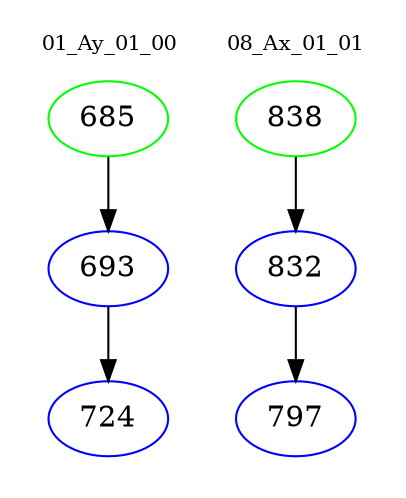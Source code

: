 digraph{
subgraph cluster_0 {
color = white
label = "01_Ay_01_00";
fontsize=10;
T0_685 [label="685", color="green"]
T0_685 -> T0_693 [color="black"]
T0_693 [label="693", color="blue"]
T0_693 -> T0_724 [color="black"]
T0_724 [label="724", color="blue"]
}
subgraph cluster_1 {
color = white
label = "08_Ax_01_01";
fontsize=10;
T1_838 [label="838", color="green"]
T1_838 -> T1_832 [color="black"]
T1_832 [label="832", color="blue"]
T1_832 -> T1_797 [color="black"]
T1_797 [label="797", color="blue"]
}
}
